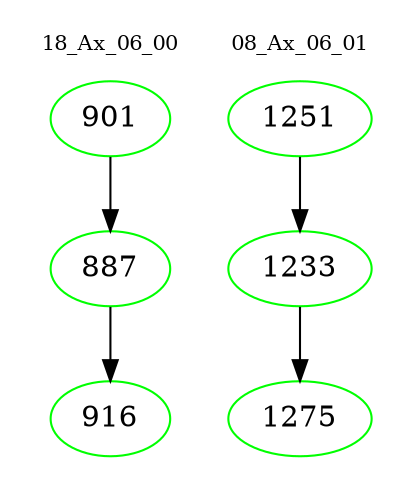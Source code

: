 digraph{
subgraph cluster_0 {
color = white
label = "18_Ax_06_00";
fontsize=10;
T0_901 [label="901", color="green"]
T0_901 -> T0_887 [color="black"]
T0_887 [label="887", color="green"]
T0_887 -> T0_916 [color="black"]
T0_916 [label="916", color="green"]
}
subgraph cluster_1 {
color = white
label = "08_Ax_06_01";
fontsize=10;
T1_1251 [label="1251", color="green"]
T1_1251 -> T1_1233 [color="black"]
T1_1233 [label="1233", color="green"]
T1_1233 -> T1_1275 [color="black"]
T1_1275 [label="1275", color="green"]
}
}
